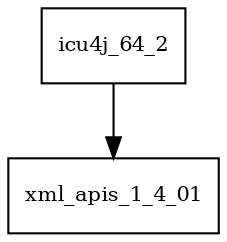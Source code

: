 digraph icu4j_64_2_dependencies {
  node [shape = box, fontsize=10.0];
  icu4j_64_2 -> xml_apis_1_4_01;
}
